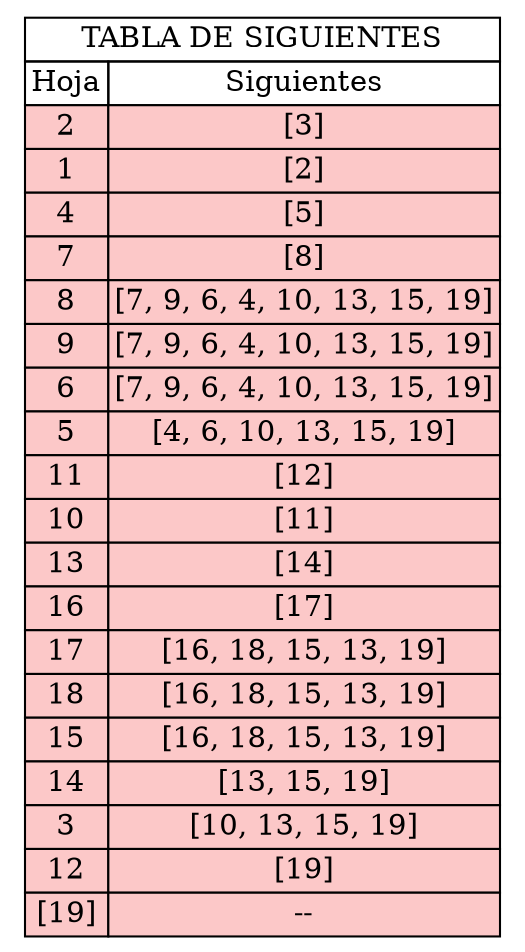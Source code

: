 digraph { 
 tbl1 [
shape=plaintext
 label=<
<table border='0' cellborder='1' cellspacing='0'>
<tr><td colspan="2">TABLA DE SIGUIENTES</td></tr>
<th><td>Hoja</td><td>Siguientes</td></th><tr><td bgcolor="#fcc8c8">2</td><td bgcolor="#fcc8c8">[3]</td></tr>
<tr><td bgcolor="#fcc8c8">1</td><td bgcolor="#fcc8c8">[2]</td></tr>
<tr><td bgcolor="#fcc8c8">4</td><td bgcolor="#fcc8c8">[5]</td></tr>
<tr><td bgcolor="#fcc8c8">7</td><td bgcolor="#fcc8c8">[8]</td></tr>
<tr><td bgcolor="#fcc8c8">8</td><td bgcolor="#fcc8c8">[7, 9, 6, 4, 10, 13, 15, 19]</td></tr>
<tr><td bgcolor="#fcc8c8">9</td><td bgcolor="#fcc8c8">[7, 9, 6, 4, 10, 13, 15, 19]</td></tr>
<tr><td bgcolor="#fcc8c8">6</td><td bgcolor="#fcc8c8">[7, 9, 6, 4, 10, 13, 15, 19]</td></tr>
<tr><td bgcolor="#fcc8c8">5</td><td bgcolor="#fcc8c8">[4, 6, 10, 13, 15, 19]</td></tr>
<tr><td bgcolor="#fcc8c8">11</td><td bgcolor="#fcc8c8">[12]</td></tr>
<tr><td bgcolor="#fcc8c8">10</td><td bgcolor="#fcc8c8">[11]</td></tr>
<tr><td bgcolor="#fcc8c8">13</td><td bgcolor="#fcc8c8">[14]</td></tr>
<tr><td bgcolor="#fcc8c8">16</td><td bgcolor="#fcc8c8">[17]</td></tr>
<tr><td bgcolor="#fcc8c8">17</td><td bgcolor="#fcc8c8">[16, 18, 15, 13, 19]</td></tr>
<tr><td bgcolor="#fcc8c8">18</td><td bgcolor="#fcc8c8">[16, 18, 15, 13, 19]</td></tr>
<tr><td bgcolor="#fcc8c8">15</td><td bgcolor="#fcc8c8">[16, 18, 15, 13, 19]</td></tr>
<tr><td bgcolor="#fcc8c8">14</td><td bgcolor="#fcc8c8">[13, 15, 19]</td></tr>
<tr><td bgcolor="#fcc8c8">3</td><td bgcolor="#fcc8c8">[10, 13, 15, 19]</td></tr>
<tr><td bgcolor="#fcc8c8">12</td><td bgcolor="#fcc8c8">[19]</td></tr>
<tr><td bgcolor="#fcc8c8">[19]</td><td bgcolor="#fcc8c8">--</td></tr>
</table>
>];
}
